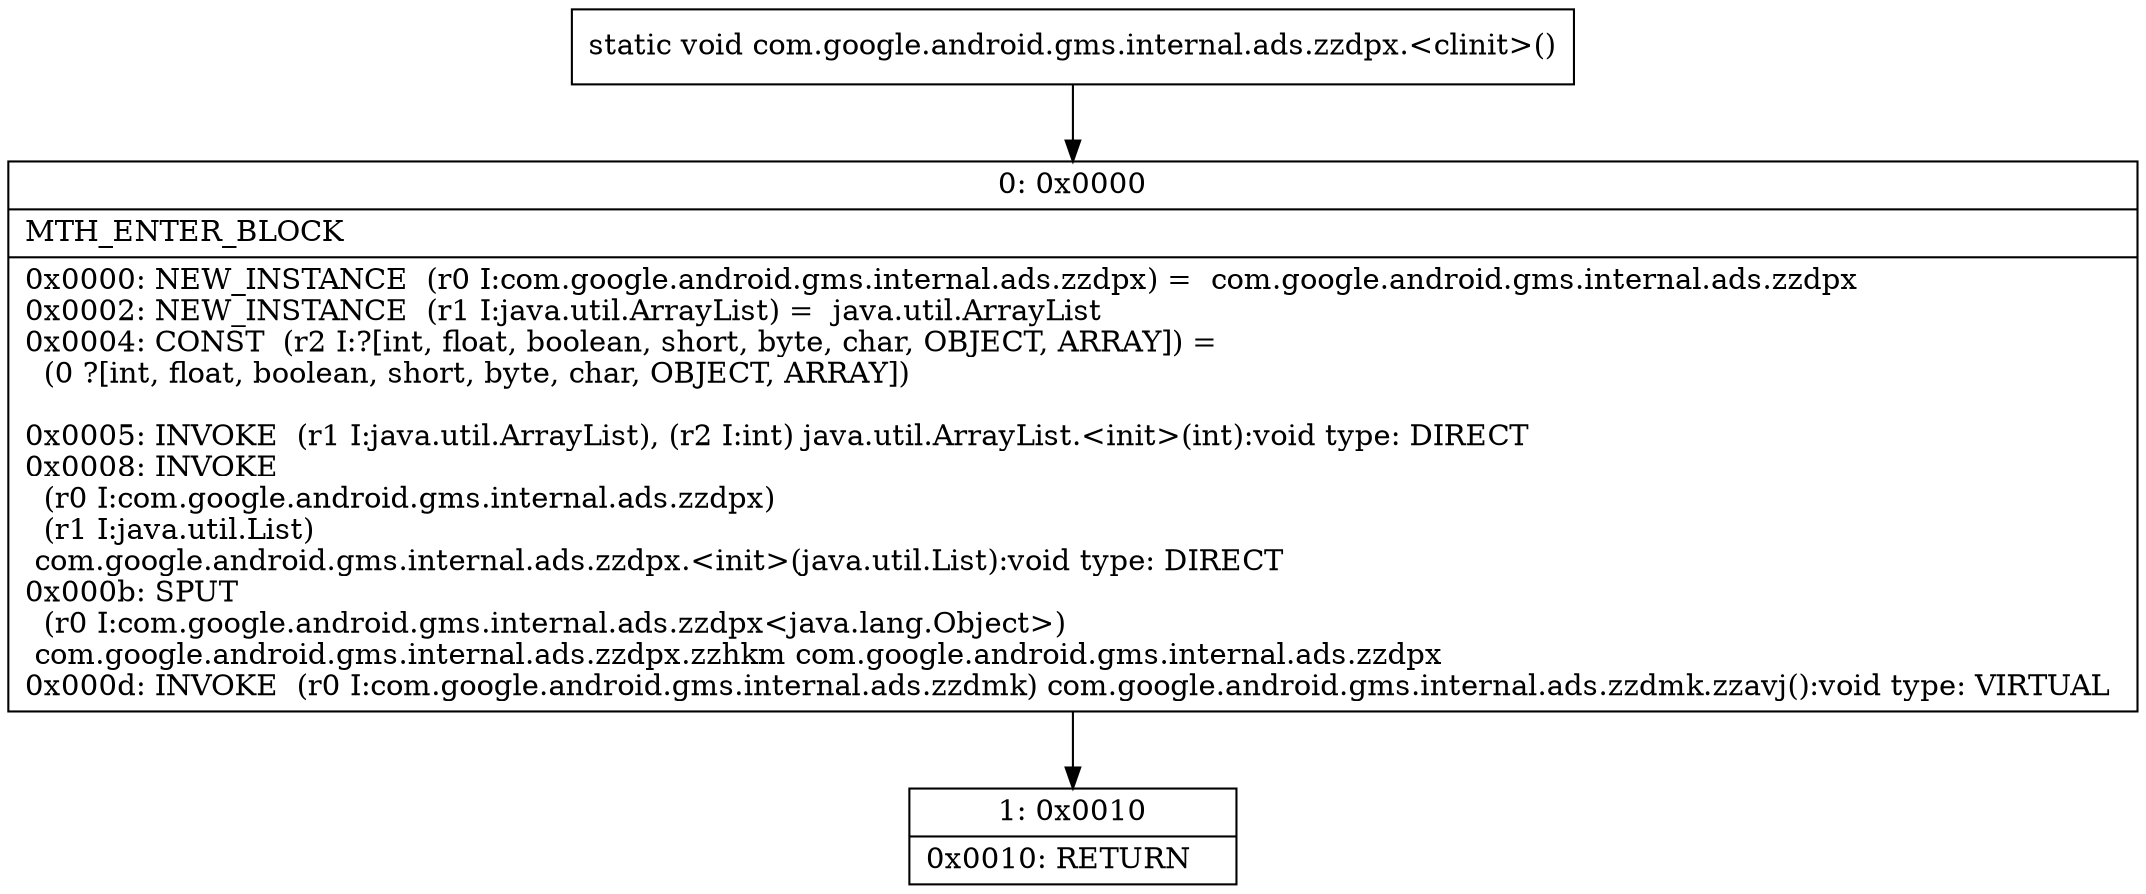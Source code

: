 digraph "CFG forcom.google.android.gms.internal.ads.zzdpx.\<clinit\>()V" {
Node_0 [shape=record,label="{0\:\ 0x0000|MTH_ENTER_BLOCK\l|0x0000: NEW_INSTANCE  (r0 I:com.google.android.gms.internal.ads.zzdpx) =  com.google.android.gms.internal.ads.zzdpx \l0x0002: NEW_INSTANCE  (r1 I:java.util.ArrayList) =  java.util.ArrayList \l0x0004: CONST  (r2 I:?[int, float, boolean, short, byte, char, OBJECT, ARRAY]) = \l  (0 ?[int, float, boolean, short, byte, char, OBJECT, ARRAY])\l \l0x0005: INVOKE  (r1 I:java.util.ArrayList), (r2 I:int) java.util.ArrayList.\<init\>(int):void type: DIRECT \l0x0008: INVOKE  \l  (r0 I:com.google.android.gms.internal.ads.zzdpx)\l  (r1 I:java.util.List)\l com.google.android.gms.internal.ads.zzdpx.\<init\>(java.util.List):void type: DIRECT \l0x000b: SPUT  \l  (r0 I:com.google.android.gms.internal.ads.zzdpx\<java.lang.Object\>)\l com.google.android.gms.internal.ads.zzdpx.zzhkm com.google.android.gms.internal.ads.zzdpx \l0x000d: INVOKE  (r0 I:com.google.android.gms.internal.ads.zzdmk) com.google.android.gms.internal.ads.zzdmk.zzavj():void type: VIRTUAL \l}"];
Node_1 [shape=record,label="{1\:\ 0x0010|0x0010: RETURN   \l}"];
MethodNode[shape=record,label="{static void com.google.android.gms.internal.ads.zzdpx.\<clinit\>() }"];
MethodNode -> Node_0;
Node_0 -> Node_1;
}

